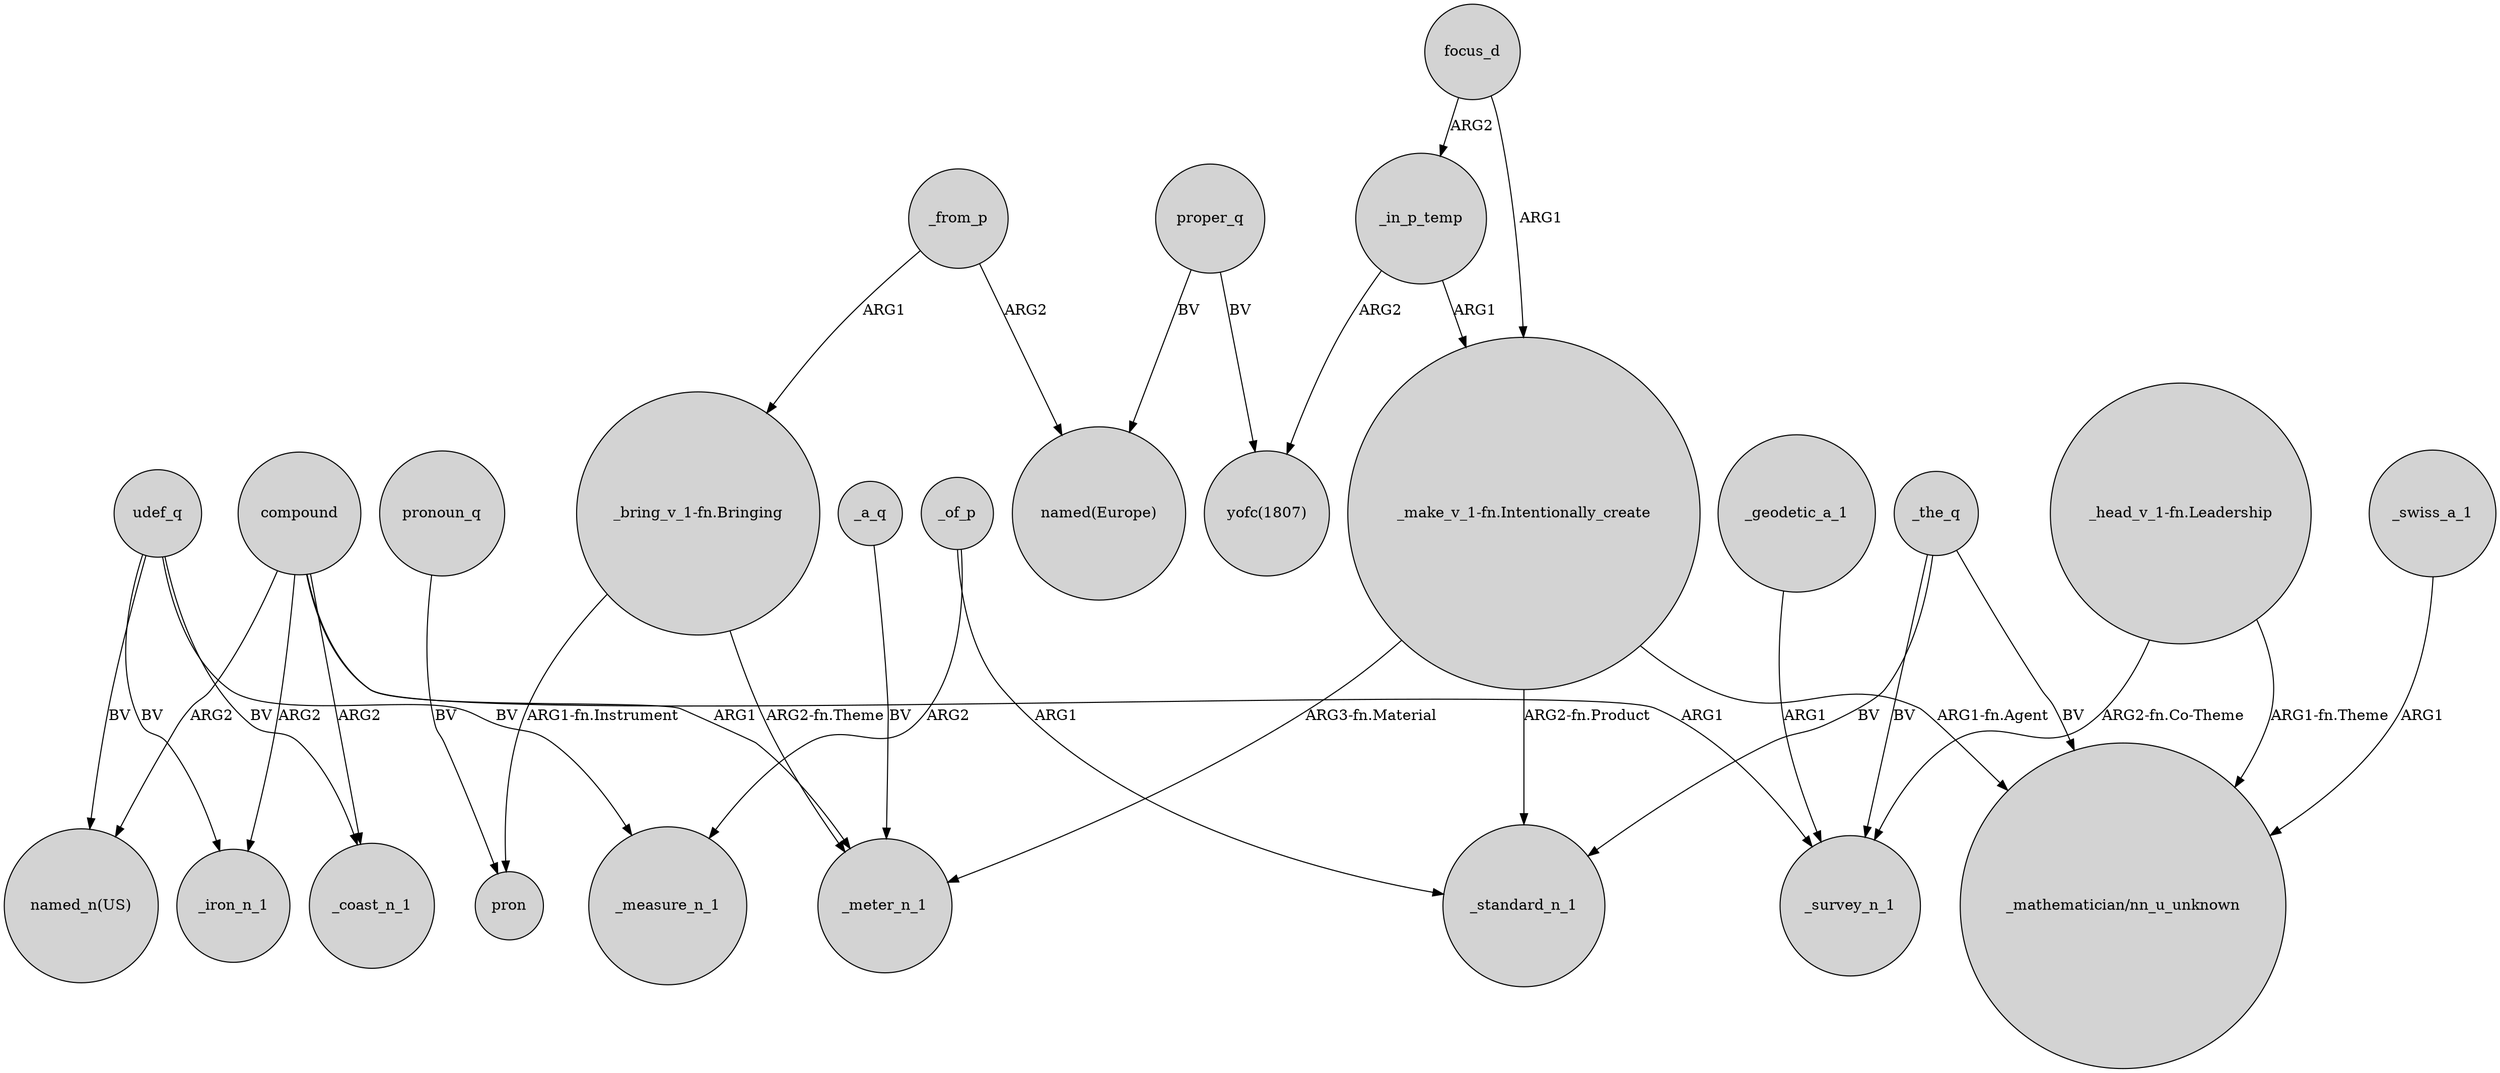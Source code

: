 digraph {
	node [shape=circle style=filled]
	"_head_v_1-fn.Leadership" -> _survey_n_1 [label="ARG2-fn.Co-Theme"]
	focus_d -> _in_p_temp [label=ARG2]
	udef_q -> "named_n(US)" [label=BV]
	compound -> _meter_n_1 [label=ARG1]
	udef_q -> _iron_n_1 [label=BV]
	"_make_v_1-fn.Intentionally_create" -> _standard_n_1 [label="ARG2-fn.Product"]
	"_head_v_1-fn.Leadership" -> "_mathematician/nn_u_unknown" [label="ARG1-fn.Theme"]
	focus_d -> "_make_v_1-fn.Intentionally_create" [label=ARG1]
	_of_p -> _measure_n_1 [label=ARG2]
	"_make_v_1-fn.Intentionally_create" -> "_mathematician/nn_u_unknown" [label="ARG1-fn.Agent"]
	compound -> _survey_n_1 [label=ARG1]
	_the_q -> _standard_n_1 [label=BV]
	compound -> _coast_n_1 [label=ARG2]
	_from_p -> "named(Europe)" [label=ARG2]
	_in_p_temp -> "_make_v_1-fn.Intentionally_create" [label=ARG1]
	compound -> "named_n(US)" [label=ARG2]
	compound -> _iron_n_1 [label=ARG2]
	udef_q -> _coast_n_1 [label=BV]
	_swiss_a_1 -> "_mathematician/nn_u_unknown" [label=ARG1]
	_the_q -> "_mathematician/nn_u_unknown" [label=BV]
	_the_q -> _survey_n_1 [label=BV]
	pronoun_q -> pron [label=BV]
	_geodetic_a_1 -> _survey_n_1 [label=ARG1]
	_of_p -> _standard_n_1 [label=ARG1]
	"_bring_v_1-fn.Bringing" -> pron [label="ARG1-fn.Instrument"]
	_from_p -> "_bring_v_1-fn.Bringing" [label=ARG1]
	proper_q -> "named(Europe)" [label=BV]
	udef_q -> _measure_n_1 [label=BV]
	"_bring_v_1-fn.Bringing" -> _meter_n_1 [label="ARG2-fn.Theme"]
	_in_p_temp -> "yofc(1807)" [label=ARG2]
	_a_q -> _meter_n_1 [label=BV]
	proper_q -> "yofc(1807)" [label=BV]
	"_make_v_1-fn.Intentionally_create" -> _meter_n_1 [label="ARG3-fn.Material"]
}
